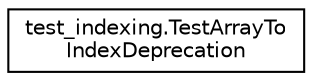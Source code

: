digraph "Graphical Class Hierarchy"
{
 // LATEX_PDF_SIZE
  edge [fontname="Helvetica",fontsize="10",labelfontname="Helvetica",labelfontsize="10"];
  node [fontname="Helvetica",fontsize="10",shape=record];
  rankdir="LR";
  Node0 [label="test_indexing.TestArrayTo\lIndexDeprecation",height=0.2,width=0.4,color="black", fillcolor="white", style="filled",URL="$classtest__indexing_1_1TestArrayToIndexDeprecation.html",tooltip=" "];
}
